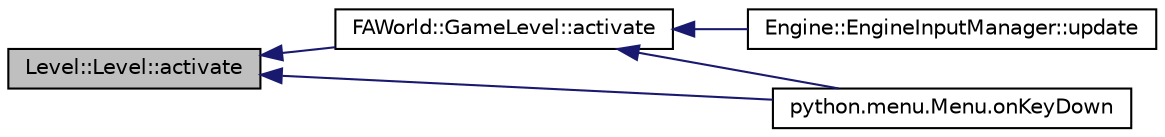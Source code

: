 digraph G
{
  edge [fontname="Helvetica",fontsize="10",labelfontname="Helvetica",labelfontsize="10"];
  node [fontname="Helvetica",fontsize="10",shape=record];
  rankdir="LR";
  Node1 [label="Level::Level::activate",height=0.2,width=0.4,color="black", fillcolor="grey75", style="filled" fontcolor="black"];
  Node1 -> Node2 [dir="back",color="midnightblue",fontsize="10",style="solid",fontname="Helvetica"];
  Node2 [label="FAWorld::GameLevel::activate",height=0.2,width=0.4,color="black", fillcolor="white", style="filled",URL="$class_f_a_world_1_1_game_level.html#aa5b2e7a080f00c0d4bcc854cdf5fd147"];
  Node2 -> Node3 [dir="back",color="midnightblue",fontsize="10",style="solid",fontname="Helvetica"];
  Node3 [label="Engine::EngineInputManager::update",height=0.2,width=0.4,color="black", fillcolor="white", style="filled",URL="$class_engine_1_1_engine_input_manager.html#a9e498a09e866f109b2d59d371f390ad6"];
  Node2 -> Node4 [dir="back",color="midnightblue",fontsize="10",style="solid",fontname="Helvetica"];
  Node4 [label="python.menu.Menu.onKeyDown",height=0.2,width=0.4,color="black", fillcolor="white", style="filled",URL="$classpython_1_1menu_1_1_menu.html#a9011fd17cc68bdd567efb457c5f6997f"];
  Node1 -> Node4 [dir="back",color="midnightblue",fontsize="10",style="solid",fontname="Helvetica"];
}
